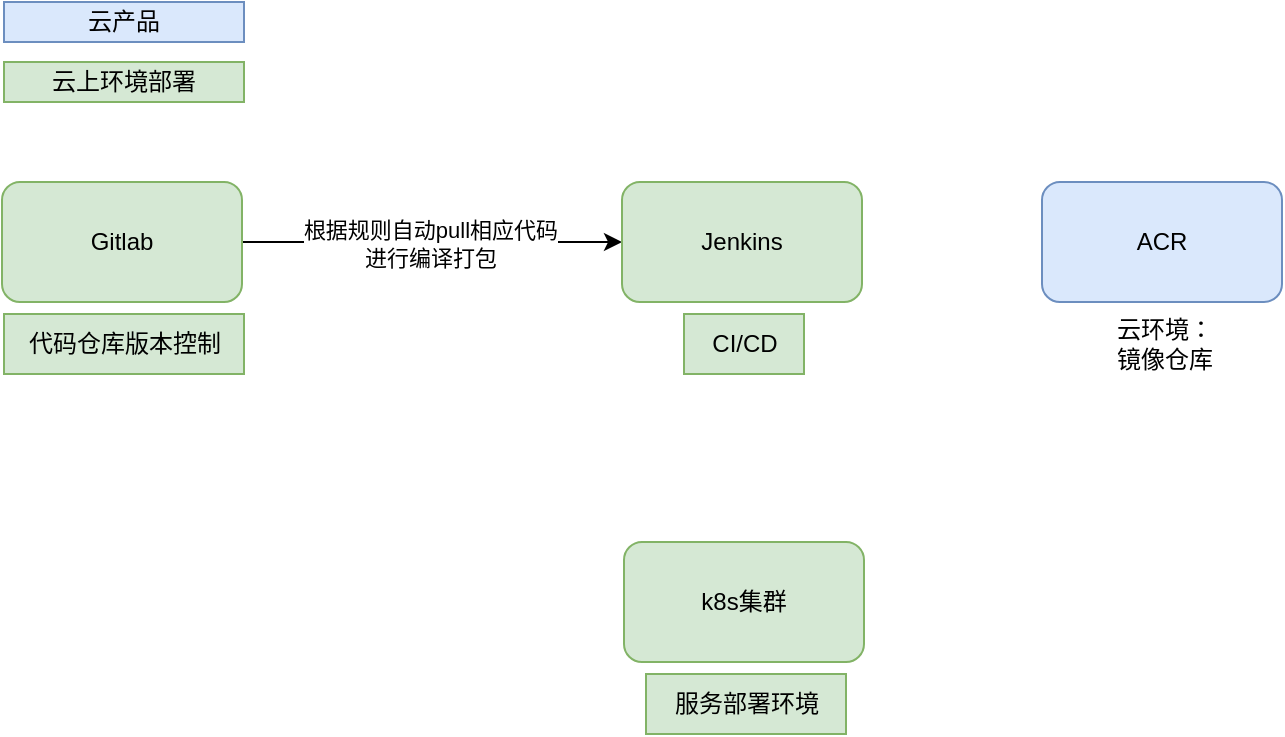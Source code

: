 <mxfile version="22.1.11" type="github">
  <diagram name="第 1 页" id="PR04_hHb-Y1HilmeZlOw">
    <mxGraphModel dx="1018" dy="440" grid="1" gridSize="10" guides="1" tooltips="1" connect="1" arrows="1" fold="1" page="1" pageScale="1" pageWidth="1169" pageHeight="827" math="0" shadow="0">
      <root>
        <mxCell id="0" />
        <mxCell id="1" parent="0" />
        <mxCell id="PmjK9yz6c--jbu39in0--11" style="edgeStyle=orthogonalEdgeStyle;rounded=0;orthogonalLoop=1;jettySize=auto;html=1;entryX=0;entryY=0.5;entryDx=0;entryDy=0;" edge="1" parent="1" source="PmjK9yz6c--jbu39in0--1" target="PmjK9yz6c--jbu39in0--3">
          <mxGeometry relative="1" as="geometry" />
        </mxCell>
        <mxCell id="PmjK9yz6c--jbu39in0--12" value="根据规则自动pull相应代码&lt;br&gt;进行编译打包" style="edgeLabel;html=1;align=center;verticalAlign=middle;resizable=0;points=[];" vertex="1" connectable="0" parent="PmjK9yz6c--jbu39in0--11">
          <mxGeometry x="-0.008" y="-1" relative="1" as="geometry">
            <mxPoint as="offset" />
          </mxGeometry>
        </mxCell>
        <mxCell id="PmjK9yz6c--jbu39in0--1" value="Gitlab" style="rounded=1;whiteSpace=wrap;html=1;fillColor=#d5e8d4;strokeColor=#82b366;" vertex="1" parent="1">
          <mxGeometry x="290" y="110" width="120" height="60" as="geometry" />
        </mxCell>
        <mxCell id="PmjK9yz6c--jbu39in0--2" value="代码仓库版本控制" style="text;html=1;align=center;verticalAlign=middle;resizable=0;points=[];autosize=1;strokeColor=#82b366;fillColor=#d5e8d4;" vertex="1" parent="1">
          <mxGeometry x="291" y="176" width="120" height="30" as="geometry" />
        </mxCell>
        <mxCell id="PmjK9yz6c--jbu39in0--3" value="Jenkins" style="rounded=1;whiteSpace=wrap;html=1;fillColor=#d5e8d4;strokeColor=#82b366;" vertex="1" parent="1">
          <mxGeometry x="600" y="110" width="120" height="60" as="geometry" />
        </mxCell>
        <mxCell id="PmjK9yz6c--jbu39in0--4" value="CI/CD" style="text;html=1;align=center;verticalAlign=middle;resizable=0;points=[];autosize=1;strokeColor=#82b366;fillColor=#d5e8d4;" vertex="1" parent="1">
          <mxGeometry x="631" y="176" width="60" height="30" as="geometry" />
        </mxCell>
        <mxCell id="PmjK9yz6c--jbu39in0--5" value="ACR" style="rounded=1;whiteSpace=wrap;html=1;fillColor=#dae8fc;strokeColor=#6c8ebf;" vertex="1" parent="1">
          <mxGeometry x="810" y="110" width="120" height="60" as="geometry" />
        </mxCell>
        <mxCell id="PmjK9yz6c--jbu39in0--6" value="云环境：&lt;br&gt;镜像仓库" style="text;html=1;align=center;verticalAlign=middle;resizable=0;points=[];autosize=1;strokeColor=none;fillColor=none;" vertex="1" parent="1">
          <mxGeometry x="836" y="171" width="70" height="40" as="geometry" />
        </mxCell>
        <mxCell id="PmjK9yz6c--jbu39in0--7" value="k8s集群" style="rounded=1;whiteSpace=wrap;html=1;fillColor=#d5e8d4;strokeColor=#82b366;" vertex="1" parent="1">
          <mxGeometry x="601" y="290" width="120" height="60" as="geometry" />
        </mxCell>
        <mxCell id="PmjK9yz6c--jbu39in0--8" value="服务部署环境" style="text;html=1;align=center;verticalAlign=middle;resizable=0;points=[];autosize=1;strokeColor=#82b366;fillColor=#d5e8d4;" vertex="1" parent="1">
          <mxGeometry x="612" y="356" width="100" height="30" as="geometry" />
        </mxCell>
        <mxCell id="PmjK9yz6c--jbu39in0--9" value="云产品" style="rounded=0;whiteSpace=wrap;html=1;fillColor=#dae8fc;strokeColor=#6c8ebf;" vertex="1" parent="1">
          <mxGeometry x="291" y="20" width="120" height="20" as="geometry" />
        </mxCell>
        <mxCell id="PmjK9yz6c--jbu39in0--10" value="云上环境部署" style="rounded=0;whiteSpace=wrap;html=1;fillColor=#d5e8d4;strokeColor=#82b366;" vertex="1" parent="1">
          <mxGeometry x="291" y="50" width="120" height="20" as="geometry" />
        </mxCell>
      </root>
    </mxGraphModel>
  </diagram>
</mxfile>
